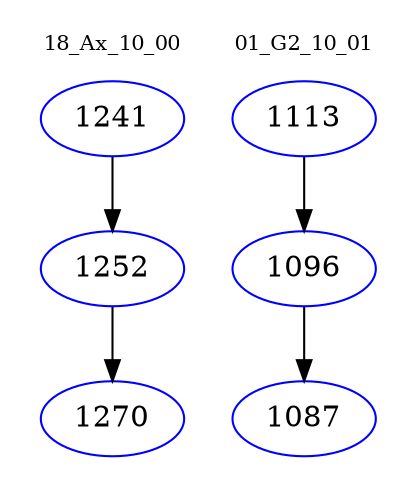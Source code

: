digraph{
subgraph cluster_0 {
color = white
label = "18_Ax_10_00";
fontsize=10;
T0_1241 [label="1241", color="blue"]
T0_1241 -> T0_1252 [color="black"]
T0_1252 [label="1252", color="blue"]
T0_1252 -> T0_1270 [color="black"]
T0_1270 [label="1270", color="blue"]
}
subgraph cluster_1 {
color = white
label = "01_G2_10_01";
fontsize=10;
T1_1113 [label="1113", color="blue"]
T1_1113 -> T1_1096 [color="black"]
T1_1096 [label="1096", color="blue"]
T1_1096 -> T1_1087 [color="black"]
T1_1087 [label="1087", color="blue"]
}
}
